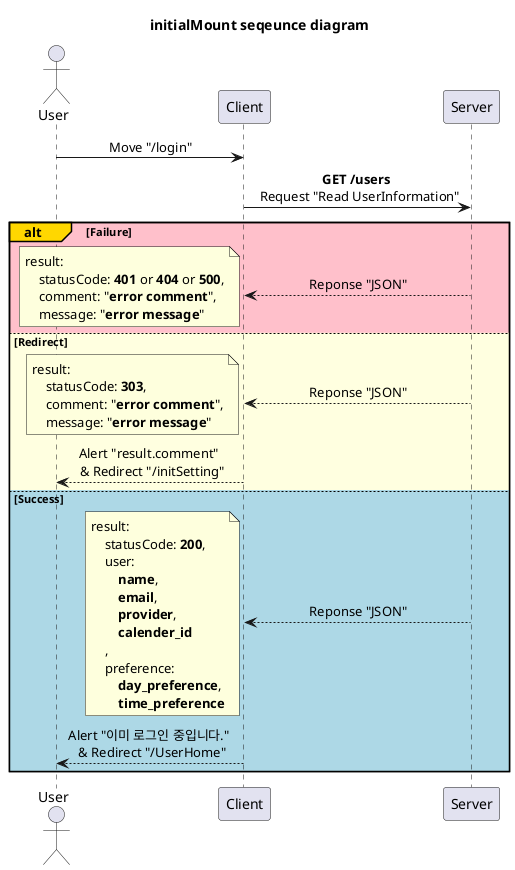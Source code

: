 @startuml initialMount
'http://localhost:3000/login

title initialMount seqeunce diagram

skinparam SequenceMessageAlignment center

participant Server order 30
participant Client order 20
actor User order 10

User -> Client: Move "/login"

Client -> Server: **GET /users** \n Request "Read UserInformation"

alt#Gold #Pink Failure
    Client <-- Server: Reponse "JSON"
    note left
        result:
            statusCode: **401** or **404** or **500**,
            comment: "**error comment**",
            message: "**error message**"
    end note

else #LightYellow Redirect
    Client <-- Server: Reponse "JSON"
    note left
        result:
            statusCode: **303**,
            comment: "**error comment**",
            message: "**error message**"
    end note
    User <-- Client: Alert "result.comment" \n & Redirect "/initSetting"

else #LightBlue Success
    Client <-- Server: Reponse "JSON"
    note left
        result:
            statusCode: **200**,
            user:
                **name**,
                **email**,
                **provider**,
                **calender_id**
            ,
            preference:
                **day_preference**,
                **time_preference**
    end note
    User <-- Client: Alert "이미 로그인 중입니다." \n & Redirect "/UserHome"

end

@enduml
